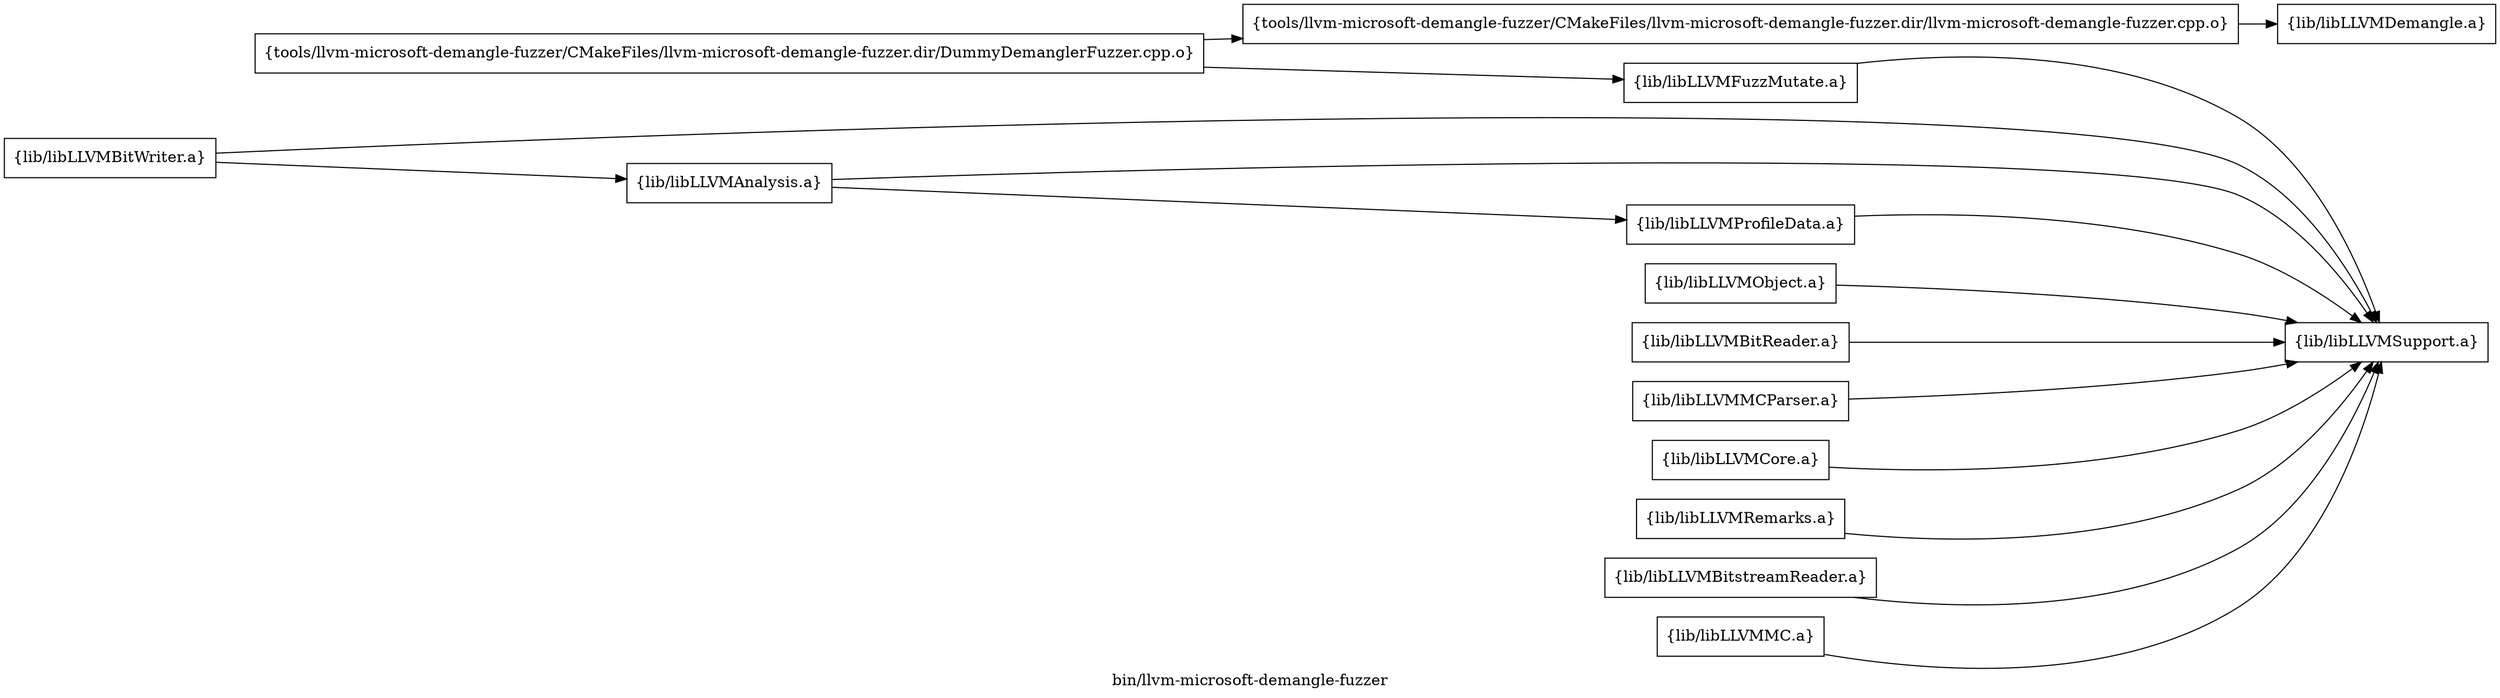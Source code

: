 digraph "bin/llvm-microsoft-demangle-fuzzer" {
	label="bin/llvm-microsoft-demangle-fuzzer";
	rankdir=LR;
	{ rank=same; Node0x557820d59228;  }
	{ rank=same; Node0x557820d58508; Node0x557820d55a88;  }

	Node0x557820d59228 [shape=record,shape=box,group=0,label="{tools/llvm-microsoft-demangle-fuzzer/CMakeFiles/llvm-microsoft-demangle-fuzzer.dir/DummyDemanglerFuzzer.cpp.o}"];
	Node0x557820d59228 -> Node0x557820d58508;
	Node0x557820d59228 -> Node0x557820d55a88;
	Node0x557820d58508 [shape=record,shape=box,group=0,label="{tools/llvm-microsoft-demangle-fuzzer/CMakeFiles/llvm-microsoft-demangle-fuzzer.dir/llvm-microsoft-demangle-fuzzer.cpp.o}"];
	Node0x557820d58508 -> Node0x557820d55678;
	Node0x557820d55a88 [shape=record,shape=box,group=0,label="{lib/libLLVMFuzzMutate.a}"];
	Node0x557820d55a88 -> Node0x557820d55fd8;
	Node0x557820d55678 [shape=record,shape=box,group=0,label="{lib/libLLVMDemangle.a}"];
	Node0x557820d55fd8 [shape=record,shape=box,group=0,label="{lib/libLLVMSupport.a}"];
	Node0x557820d56488 [shape=record,shape=box,group=0,label="{lib/libLLVMBitWriter.a}"];
	Node0x557820d56488 -> Node0x557820d55fd8;
	Node0x557820d56488 -> Node0x557820d532d8;
	Node0x557820d532d8 [shape=record,shape=box,group=0,label="{lib/libLLVMAnalysis.a}"];
	Node0x557820d532d8 -> Node0x557820d55fd8;
	Node0x557820d532d8 -> Node0x557820d596d8;
	Node0x557820d596d8 [shape=record,shape=box,group=0,label="{lib/libLLVMProfileData.a}"];
	Node0x557820d596d8 -> Node0x557820d55fd8;
	Node0x557820d537d8 [shape=record,shape=box,group=0,label="{lib/libLLVMObject.a}"];
	Node0x557820d537d8 -> Node0x557820d55fd8;
	Node0x557820d53cd8 [shape=record,shape=box,group=0,label="{lib/libLLVMBitReader.a}"];
	Node0x557820d53cd8 -> Node0x557820d55fd8;
	Node0x557820d54138 [shape=record,shape=box,group=0,label="{lib/libLLVMMCParser.a}"];
	Node0x557820d54138 -> Node0x557820d55fd8;
	Node0x557820d59458 [shape=record,shape=box,group=0,label="{lib/libLLVMCore.a}"];
	Node0x557820d59458 -> Node0x557820d55fd8;
	Node0x557820d59b38 [shape=record,shape=box,group=0,label="{lib/libLLVMRemarks.a}"];
	Node0x557820d59b38 -> Node0x557820d55fd8;
	Node0x557820d5b348 [shape=record,shape=box,group=0,label="{lib/libLLVMBitstreamReader.a}"];
	Node0x557820d5b348 -> Node0x557820d55fd8;
	Node0x557820d5b7f8 [shape=record,shape=box,group=0,label="{lib/libLLVMMC.a}"];
	Node0x557820d5b7f8 -> Node0x557820d55fd8;
}
